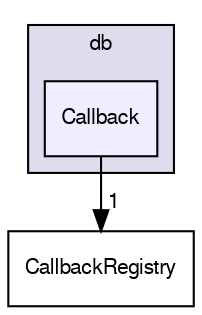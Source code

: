digraph "src/OpenFOAM/db/Callback" {
  bgcolor=transparent;
  compound=true
  node [ fontsize="10", fontname="FreeSans"];
  edge [ labelfontsize="10", labelfontname="FreeSans"];
  subgraph clusterdir_63c634f7a7cfd679ac26c67fb30fc32f {
    graph [ bgcolor="#ddddee", pencolor="black", label="db" fontname="FreeSans", fontsize="10", URL="dir_63c634f7a7cfd679ac26c67fb30fc32f.html"]
  dir_b85fa6474d36c8701e5d5d6c6e2dfd1f [shape=box, label="Callback", style="filled", fillcolor="#eeeeff", pencolor="black", URL="dir_b85fa6474d36c8701e5d5d6c6e2dfd1f.html"];
  }
  dir_cdfe99edaf40dd57840d437ec09b5318 [shape=box label="CallbackRegistry" URL="dir_cdfe99edaf40dd57840d437ec09b5318.html"];
  dir_b85fa6474d36c8701e5d5d6c6e2dfd1f->dir_cdfe99edaf40dd57840d437ec09b5318 [headlabel="1", labeldistance=1.5 headhref="dir_001788_001789.html"];
}
